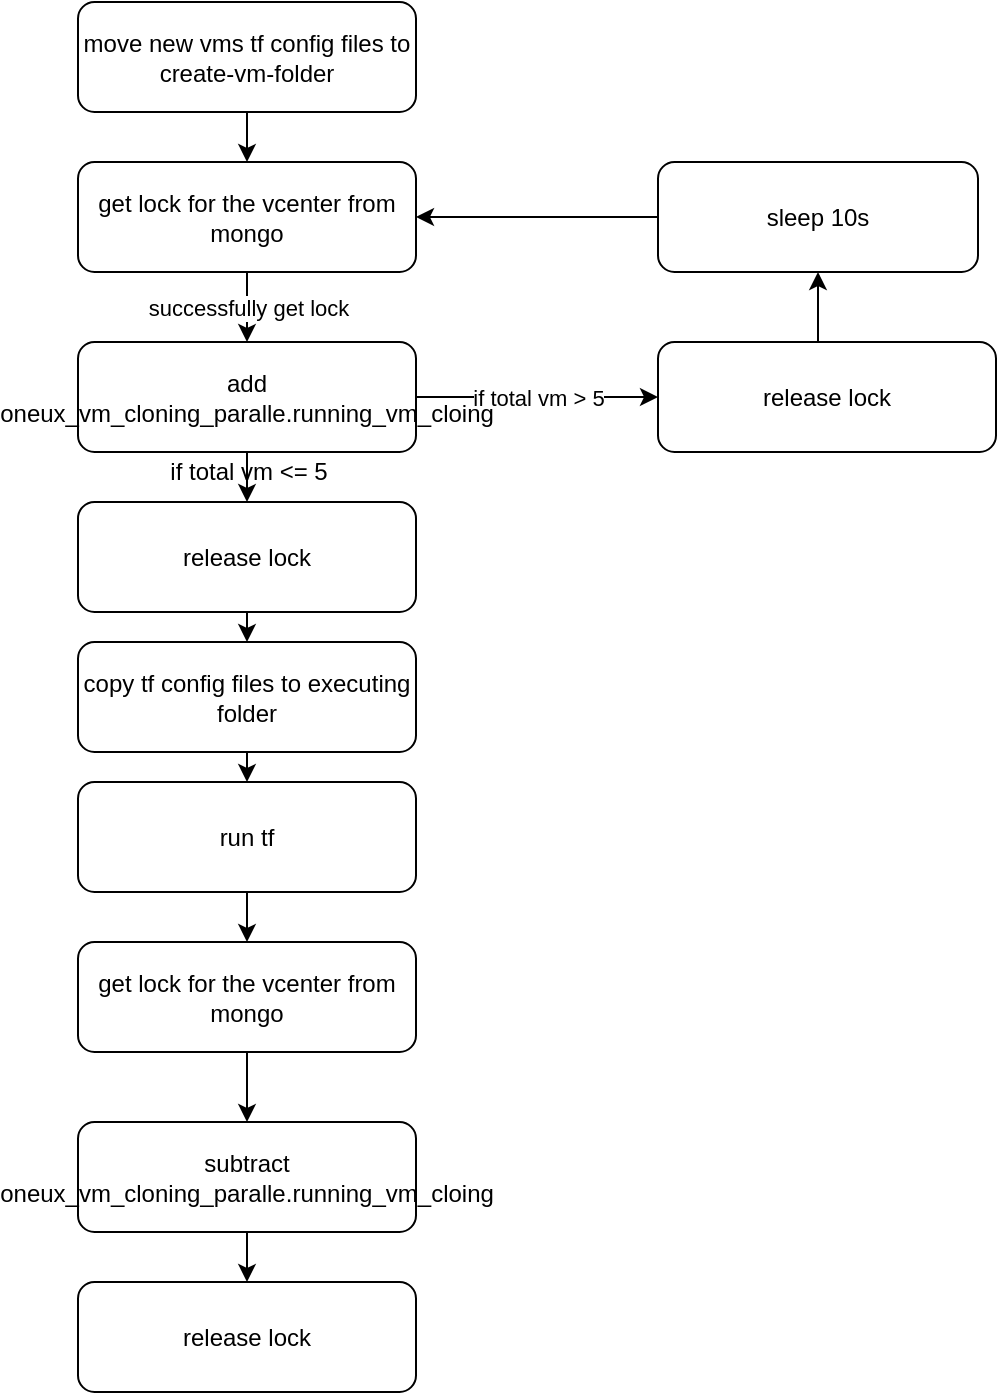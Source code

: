 <mxfile version="15.4.3" type="github">
  <diagram id="C5RBs43oDa-KdzZeNtuy" name="Page-1">
    <mxGraphModel dx="782" dy="392" grid="1" gridSize="10" guides="1" tooltips="1" connect="1" arrows="1" fold="1" page="1" pageScale="1" pageWidth="827" pageHeight="1169" math="0" shadow="0">
      <root>
        <mxCell id="WIyWlLk6GJQsqaUBKTNV-0" />
        <mxCell id="WIyWlLk6GJQsqaUBKTNV-1" parent="WIyWlLk6GJQsqaUBKTNV-0" />
        <mxCell id="Bmr0EcffvyPHBjdKjxe1-2" value="successfully get lock " style="edgeStyle=orthogonalEdgeStyle;rounded=0;orthogonalLoop=1;jettySize=auto;html=1;exitX=0.5;exitY=1;exitDx=0;exitDy=0;" edge="1" parent="WIyWlLk6GJQsqaUBKTNV-1" source="Bmr0EcffvyPHBjdKjxe1-0" target="Bmr0EcffvyPHBjdKjxe1-1">
          <mxGeometry relative="1" as="geometry" />
        </mxCell>
        <mxCell id="Bmr0EcffvyPHBjdKjxe1-0" value="get lock for the vcenter from mongo" style="rounded=1;whiteSpace=wrap;html=1;fontSize=12;glass=0;strokeWidth=1;shadow=0;" vertex="1" parent="WIyWlLk6GJQsqaUBKTNV-1">
          <mxGeometry x="200" y="680" width="169" height="55" as="geometry" />
        </mxCell>
        <mxCell id="Bmr0EcffvyPHBjdKjxe1-7" style="edgeStyle=orthogonalEdgeStyle;rounded=0;orthogonalLoop=1;jettySize=auto;html=1;exitX=0.5;exitY=1;exitDx=0;exitDy=0;entryX=0.5;entryY=0;entryDx=0;entryDy=0;" edge="1" parent="WIyWlLk6GJQsqaUBKTNV-1" source="Bmr0EcffvyPHBjdKjxe1-1" target="Bmr0EcffvyPHBjdKjxe1-6">
          <mxGeometry relative="1" as="geometry" />
        </mxCell>
        <mxCell id="Bmr0EcffvyPHBjdKjxe1-22" value="if total vm &amp;gt; 5 " style="edgeStyle=orthogonalEdgeStyle;rounded=0;orthogonalLoop=1;jettySize=auto;html=1;exitX=1;exitY=0.5;exitDx=0;exitDy=0;" edge="1" parent="WIyWlLk6GJQsqaUBKTNV-1" source="Bmr0EcffvyPHBjdKjxe1-1" target="Bmr0EcffvyPHBjdKjxe1-21">
          <mxGeometry relative="1" as="geometry" />
        </mxCell>
        <mxCell id="Bmr0EcffvyPHBjdKjxe1-1" value="add oneux_vm_cloning_paralle.running_vm_cloing" style="rounded=1;whiteSpace=wrap;html=1;fontSize=12;glass=0;strokeWidth=1;shadow=0;" vertex="1" parent="WIyWlLk6GJQsqaUBKTNV-1">
          <mxGeometry x="200" y="770" width="169" height="55" as="geometry" />
        </mxCell>
        <mxCell id="Bmr0EcffvyPHBjdKjxe1-5" style="edgeStyle=orthogonalEdgeStyle;rounded=0;orthogonalLoop=1;jettySize=auto;html=1;exitX=0.5;exitY=1;exitDx=0;exitDy=0;entryX=0.5;entryY=0;entryDx=0;entryDy=0;" edge="1" parent="WIyWlLk6GJQsqaUBKTNV-1" source="Bmr0EcffvyPHBjdKjxe1-4" target="Bmr0EcffvyPHBjdKjxe1-0">
          <mxGeometry relative="1" as="geometry" />
        </mxCell>
        <mxCell id="Bmr0EcffvyPHBjdKjxe1-4" value="move new vms tf config files to create-vm-folder" style="rounded=1;whiteSpace=wrap;html=1;fontSize=12;glass=0;strokeWidth=1;shadow=0;" vertex="1" parent="WIyWlLk6GJQsqaUBKTNV-1">
          <mxGeometry x="200" y="600" width="169" height="55" as="geometry" />
        </mxCell>
        <mxCell id="Bmr0EcffvyPHBjdKjxe1-9" style="edgeStyle=orthogonalEdgeStyle;rounded=0;orthogonalLoop=1;jettySize=auto;html=1;exitX=0.5;exitY=1;exitDx=0;exitDy=0;entryX=0.5;entryY=0;entryDx=0;entryDy=0;" edge="1" parent="WIyWlLk6GJQsqaUBKTNV-1" source="Bmr0EcffvyPHBjdKjxe1-6" target="Bmr0EcffvyPHBjdKjxe1-8">
          <mxGeometry relative="1" as="geometry" />
        </mxCell>
        <mxCell id="Bmr0EcffvyPHBjdKjxe1-6" value="release lock" style="rounded=1;whiteSpace=wrap;html=1;fontSize=12;glass=0;strokeWidth=1;shadow=0;" vertex="1" parent="WIyWlLk6GJQsqaUBKTNV-1">
          <mxGeometry x="200" y="850" width="169" height="55" as="geometry" />
        </mxCell>
        <mxCell id="Bmr0EcffvyPHBjdKjxe1-11" style="edgeStyle=orthogonalEdgeStyle;rounded=0;orthogonalLoop=1;jettySize=auto;html=1;exitX=0.5;exitY=1;exitDx=0;exitDy=0;entryX=0.5;entryY=0;entryDx=0;entryDy=0;" edge="1" parent="WIyWlLk6GJQsqaUBKTNV-1" source="Bmr0EcffvyPHBjdKjxe1-8" target="Bmr0EcffvyPHBjdKjxe1-10">
          <mxGeometry relative="1" as="geometry" />
        </mxCell>
        <mxCell id="Bmr0EcffvyPHBjdKjxe1-8" value="copy tf config files to executing folder " style="rounded=1;whiteSpace=wrap;html=1;fontSize=12;glass=0;strokeWidth=1;shadow=0;" vertex="1" parent="WIyWlLk6GJQsqaUBKTNV-1">
          <mxGeometry x="200" y="920" width="169" height="55" as="geometry" />
        </mxCell>
        <mxCell id="Bmr0EcffvyPHBjdKjxe1-13" style="edgeStyle=orthogonalEdgeStyle;rounded=0;orthogonalLoop=1;jettySize=auto;html=1;exitX=0.5;exitY=1;exitDx=0;exitDy=0;" edge="1" parent="WIyWlLk6GJQsqaUBKTNV-1" source="Bmr0EcffvyPHBjdKjxe1-10" target="Bmr0EcffvyPHBjdKjxe1-12">
          <mxGeometry relative="1" as="geometry" />
        </mxCell>
        <mxCell id="Bmr0EcffvyPHBjdKjxe1-10" value="run tf" style="rounded=1;whiteSpace=wrap;html=1;fontSize=12;glass=0;strokeWidth=1;shadow=0;" vertex="1" parent="WIyWlLk6GJQsqaUBKTNV-1">
          <mxGeometry x="200" y="990" width="169" height="55" as="geometry" />
        </mxCell>
        <mxCell id="Bmr0EcffvyPHBjdKjxe1-17" style="edgeStyle=orthogonalEdgeStyle;rounded=0;orthogonalLoop=1;jettySize=auto;html=1;exitX=0.5;exitY=1;exitDx=0;exitDy=0;entryX=0.5;entryY=0;entryDx=0;entryDy=0;" edge="1" parent="WIyWlLk6GJQsqaUBKTNV-1" source="Bmr0EcffvyPHBjdKjxe1-12" target="Bmr0EcffvyPHBjdKjxe1-14">
          <mxGeometry relative="1" as="geometry" />
        </mxCell>
        <mxCell id="Bmr0EcffvyPHBjdKjxe1-12" value="get lock for the vcenter from mongo" style="rounded=1;whiteSpace=wrap;html=1;fontSize=12;glass=0;strokeWidth=1;shadow=0;" vertex="1" parent="WIyWlLk6GJQsqaUBKTNV-1">
          <mxGeometry x="200" y="1070" width="169" height="55" as="geometry" />
        </mxCell>
        <mxCell id="Bmr0EcffvyPHBjdKjxe1-20" style="edgeStyle=orthogonalEdgeStyle;rounded=0;orthogonalLoop=1;jettySize=auto;html=1;exitX=0.5;exitY=1;exitDx=0;exitDy=0;entryX=0.5;entryY=0;entryDx=0;entryDy=0;" edge="1" parent="WIyWlLk6GJQsqaUBKTNV-1" source="Bmr0EcffvyPHBjdKjxe1-14" target="Bmr0EcffvyPHBjdKjxe1-19">
          <mxGeometry relative="1" as="geometry" />
        </mxCell>
        <mxCell id="Bmr0EcffvyPHBjdKjxe1-14" value="subtract oneux_vm_cloning_paralle.running_vm_cloing" style="rounded=1;whiteSpace=wrap;html=1;fontSize=12;glass=0;strokeWidth=1;shadow=0;" vertex="1" parent="WIyWlLk6GJQsqaUBKTNV-1">
          <mxGeometry x="200" y="1160" width="169" height="55" as="geometry" />
        </mxCell>
        <mxCell id="Bmr0EcffvyPHBjdKjxe1-19" value="release lock" style="rounded=1;whiteSpace=wrap;html=1;fontSize=12;glass=0;strokeWidth=1;shadow=0;" vertex="1" parent="WIyWlLk6GJQsqaUBKTNV-1">
          <mxGeometry x="200" y="1240" width="169" height="55" as="geometry" />
        </mxCell>
        <mxCell id="Bmr0EcffvyPHBjdKjxe1-27" style="edgeStyle=orthogonalEdgeStyle;rounded=0;orthogonalLoop=1;jettySize=auto;html=1;exitX=0.5;exitY=0;exitDx=0;exitDy=0;entryX=0.5;entryY=1;entryDx=0;entryDy=0;" edge="1" parent="WIyWlLk6GJQsqaUBKTNV-1" source="Bmr0EcffvyPHBjdKjxe1-21" target="Bmr0EcffvyPHBjdKjxe1-25">
          <mxGeometry relative="1" as="geometry" />
        </mxCell>
        <mxCell id="Bmr0EcffvyPHBjdKjxe1-21" value="release lock" style="rounded=1;whiteSpace=wrap;html=1;fontSize=12;glass=0;strokeWidth=1;shadow=0;" vertex="1" parent="WIyWlLk6GJQsqaUBKTNV-1">
          <mxGeometry x="490" y="770" width="169" height="55" as="geometry" />
        </mxCell>
        <mxCell id="Bmr0EcffvyPHBjdKjxe1-24" value="if total vm &amp;lt;= 5 " style="text;html=1;align=center;verticalAlign=middle;resizable=0;points=[];autosize=1;strokeColor=none;fillColor=none;" vertex="1" parent="WIyWlLk6GJQsqaUBKTNV-1">
          <mxGeometry x="239.5" y="825" width="90" height="20" as="geometry" />
        </mxCell>
        <mxCell id="Bmr0EcffvyPHBjdKjxe1-29" style="edgeStyle=orthogonalEdgeStyle;rounded=0;orthogonalLoop=1;jettySize=auto;html=1;exitX=0;exitY=0.5;exitDx=0;exitDy=0;" edge="1" parent="WIyWlLk6GJQsqaUBKTNV-1" source="Bmr0EcffvyPHBjdKjxe1-25" target="Bmr0EcffvyPHBjdKjxe1-0">
          <mxGeometry relative="1" as="geometry" />
        </mxCell>
        <mxCell id="Bmr0EcffvyPHBjdKjxe1-25" value="sleep 10s" style="rounded=1;whiteSpace=wrap;html=1;fontSize=12;glass=0;strokeWidth=1;shadow=0;" vertex="1" parent="WIyWlLk6GJQsqaUBKTNV-1">
          <mxGeometry x="490" y="680" width="160" height="55" as="geometry" />
        </mxCell>
      </root>
    </mxGraphModel>
  </diagram>
</mxfile>
